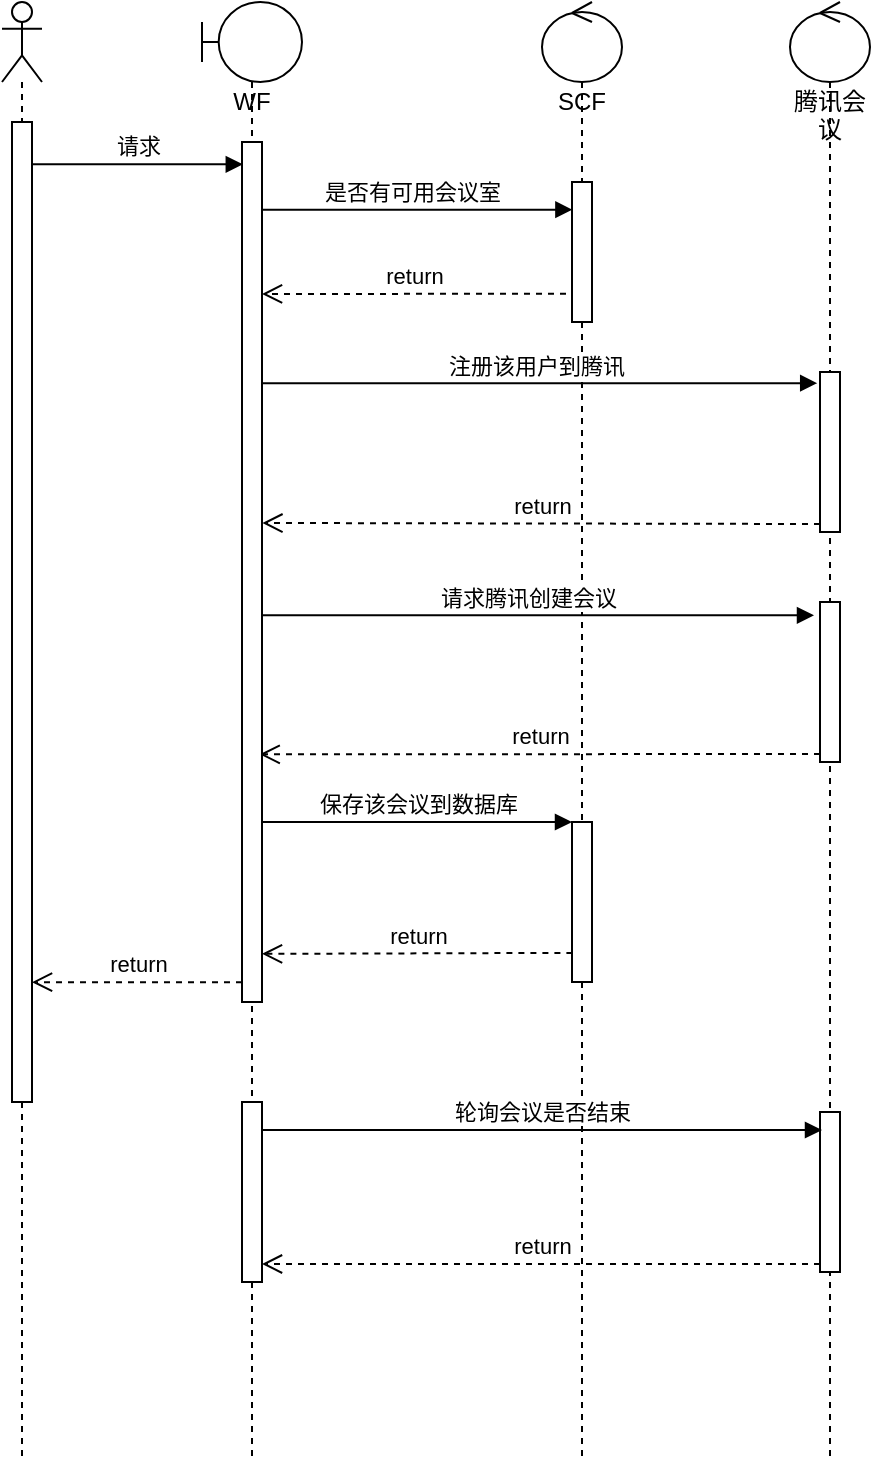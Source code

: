 <mxfile version="14.2.4" type="github">
  <diagram id="xVNADt7tzYEhVAf-94fL" name="第 1 页">
    <mxGraphModel dx="1483" dy="783" grid="1" gridSize="10" guides="1" tooltips="1" connect="1" arrows="1" fold="1" page="1" pageScale="1" pageWidth="827" pageHeight="1169" math="0" shadow="0">
      <root>
        <mxCell id="0" />
        <mxCell id="1" parent="0" />
        <mxCell id="V5x-x4cvyV8-CbPFyoAy-3" value="SCF" style="shape=umlLifeline;participant=umlControl;perimeter=lifelinePerimeter;whiteSpace=wrap;html=1;container=1;collapsible=0;recursiveResize=0;verticalAlign=top;spacingTop=36;outlineConnect=0;" parent="1" vertex="1">
          <mxGeometry x="270" y="30" width="40" height="730" as="geometry" />
        </mxCell>
        <mxCell id="V5x-x4cvyV8-CbPFyoAy-5" value="" style="html=1;points=[];perimeter=orthogonalPerimeter;" parent="V5x-x4cvyV8-CbPFyoAy-3" vertex="1">
          <mxGeometry x="15" y="90" width="10" height="70" as="geometry" />
        </mxCell>
        <mxCell id="V5x-x4cvyV8-CbPFyoAy-17" value="" style="html=1;points=[];perimeter=orthogonalPerimeter;" parent="V5x-x4cvyV8-CbPFyoAy-3" vertex="1">
          <mxGeometry x="15" y="410" width="10" height="80" as="geometry" />
        </mxCell>
        <mxCell id="V5x-x4cvyV8-CbPFyoAy-6" value="是否有可用会议室" style="html=1;verticalAlign=bottom;endArrow=block;entryX=0.02;entryY=0.198;entryDx=0;entryDy=0;entryPerimeter=0;" parent="1" target="V5x-x4cvyV8-CbPFyoAy-5" edge="1">
          <mxGeometry relative="1" as="geometry">
            <mxPoint x="125" y="133.86" as="sourcePoint" />
          </mxGeometry>
        </mxCell>
        <mxCell id="V5x-x4cvyV8-CbPFyoAy-7" value="return" style="html=1;verticalAlign=bottom;endArrow=open;dashed=1;endSize=8;exitX=-0.3;exitY=0.798;exitDx=0;exitDy=0;exitPerimeter=0;" parent="1" source="V5x-x4cvyV8-CbPFyoAy-5" edge="1">
          <mxGeometry relative="1" as="geometry">
            <mxPoint x="130" y="176" as="targetPoint" />
          </mxGeometry>
        </mxCell>
        <mxCell id="V5x-x4cvyV8-CbPFyoAy-10" value="腾讯会议" style="shape=umlLifeline;participant=umlControl;perimeter=lifelinePerimeter;whiteSpace=wrap;html=1;container=1;collapsible=0;recursiveResize=0;verticalAlign=top;spacingTop=36;outlineConnect=0;" parent="1" vertex="1">
          <mxGeometry x="394" y="30" width="40" height="730" as="geometry" />
        </mxCell>
        <mxCell id="V5x-x4cvyV8-CbPFyoAy-11" value="" style="html=1;points=[];perimeter=orthogonalPerimeter;" parent="V5x-x4cvyV8-CbPFyoAy-10" vertex="1">
          <mxGeometry x="15" y="185" width="10" height="80" as="geometry" />
        </mxCell>
        <mxCell id="V5x-x4cvyV8-CbPFyoAy-14" value="" style="html=1;points=[];perimeter=orthogonalPerimeter;" parent="V5x-x4cvyV8-CbPFyoAy-10" vertex="1">
          <mxGeometry x="15" y="300" width="10" height="80" as="geometry" />
        </mxCell>
        <mxCell id="V5x-x4cvyV8-CbPFyoAy-26" value="" style="html=1;points=[];perimeter=orthogonalPerimeter;" parent="V5x-x4cvyV8-CbPFyoAy-10" vertex="1">
          <mxGeometry x="15" y="555" width="10" height="80" as="geometry" />
        </mxCell>
        <mxCell id="V5x-x4cvyV8-CbPFyoAy-12" value="注册该用户到腾讯" style="html=1;verticalAlign=bottom;endArrow=block;entryX=-0.14;entryY=0.07;entryDx=0;entryDy=0;entryPerimeter=0;" parent="1" target="V5x-x4cvyV8-CbPFyoAy-11" edge="1">
          <mxGeometry relative="1" as="geometry">
            <mxPoint x="125" y="220.6" as="sourcePoint" />
          </mxGeometry>
        </mxCell>
        <mxCell id="V5x-x4cvyV8-CbPFyoAy-13" value="return" style="html=1;verticalAlign=bottom;endArrow=open;dashed=1;endSize=8;exitX=0;exitY=0.95;entryX=1.02;entryY=0.443;entryDx=0;entryDy=0;entryPerimeter=0;" parent="1" source="V5x-x4cvyV8-CbPFyoAy-11" edge="1" target="V5x-x4cvyV8-CbPFyoAy-22">
          <mxGeometry relative="1" as="geometry">
            <mxPoint x="125" y="291" as="targetPoint" />
          </mxGeometry>
        </mxCell>
        <mxCell id="V5x-x4cvyV8-CbPFyoAy-15" value="请求腾讯创建会议" style="html=1;verticalAlign=bottom;endArrow=block;entryX=-0.3;entryY=0.083;entryDx=0;entryDy=0;entryPerimeter=0;" parent="1" target="V5x-x4cvyV8-CbPFyoAy-14" edge="1">
          <mxGeometry relative="1" as="geometry">
            <mxPoint x="119.5" y="336.64" as="sourcePoint" />
          </mxGeometry>
        </mxCell>
        <mxCell id="V5x-x4cvyV8-CbPFyoAy-16" value="return" style="html=1;verticalAlign=bottom;endArrow=open;dashed=1;endSize=8;exitX=0;exitY=0.95;entryX=0.883;entryY=0.712;entryDx=0;entryDy=0;entryPerimeter=0;" parent="1" source="V5x-x4cvyV8-CbPFyoAy-14" edge="1" target="V5x-x4cvyV8-CbPFyoAy-22">
          <mxGeometry relative="1" as="geometry">
            <mxPoint x="125" y="406" as="targetPoint" />
          </mxGeometry>
        </mxCell>
        <mxCell id="V5x-x4cvyV8-CbPFyoAy-18" value="保存该会议到数据库" style="html=1;verticalAlign=bottom;endArrow=block;entryX=0;entryY=0;" parent="1" target="V5x-x4cvyV8-CbPFyoAy-17" edge="1">
          <mxGeometry relative="1" as="geometry">
            <mxPoint x="130" y="440" as="sourcePoint" />
          </mxGeometry>
        </mxCell>
        <mxCell id="V5x-x4cvyV8-CbPFyoAy-19" value="return" style="html=1;verticalAlign=bottom;endArrow=open;dashed=1;endSize=8;exitX=0.02;exitY=0.818;entryX=1;entryY=0.944;entryDx=0;entryDy=0;entryPerimeter=0;exitDx=0;exitDy=0;exitPerimeter=0;" parent="1" source="V5x-x4cvyV8-CbPFyoAy-17" target="V5x-x4cvyV8-CbPFyoAy-22" edge="1">
          <mxGeometry relative="1" as="geometry">
            <mxPoint x="125" y="516" as="targetPoint" />
          </mxGeometry>
        </mxCell>
        <mxCell id="V5x-x4cvyV8-CbPFyoAy-20" value="" style="shape=umlLifeline;participant=umlActor;perimeter=lifelinePerimeter;whiteSpace=wrap;html=1;container=1;collapsible=0;recursiveResize=0;verticalAlign=top;spacingTop=36;outlineConnect=0;" parent="1" vertex="1">
          <mxGeometry y="30" width="20" height="730" as="geometry" />
        </mxCell>
        <mxCell id="V5x-x4cvyV8-CbPFyoAy-23" value="" style="html=1;points=[];perimeter=orthogonalPerimeter;" parent="V5x-x4cvyV8-CbPFyoAy-20" vertex="1">
          <mxGeometry x="5" y="60" width="10" height="490" as="geometry" />
        </mxCell>
        <mxCell id="V5x-x4cvyV8-CbPFyoAy-21" value="WF" style="shape=umlLifeline;participant=umlBoundary;perimeter=lifelinePerimeter;whiteSpace=wrap;html=1;container=1;collapsible=0;recursiveResize=0;verticalAlign=top;spacingTop=36;outlineConnect=0;" parent="1" vertex="1">
          <mxGeometry x="100" y="30" width="50" height="730" as="geometry" />
        </mxCell>
        <mxCell id="V5x-x4cvyV8-CbPFyoAy-22" value="" style="html=1;points=[];perimeter=orthogonalPerimeter;" parent="V5x-x4cvyV8-CbPFyoAy-21" vertex="1">
          <mxGeometry x="20" y="70" width="10" height="430" as="geometry" />
        </mxCell>
        <mxCell id="V5x-x4cvyV8-CbPFyoAy-29" value="" style="html=1;points=[];perimeter=orthogonalPerimeter;" parent="V5x-x4cvyV8-CbPFyoAy-21" vertex="1">
          <mxGeometry x="20" y="550" width="10" height="90" as="geometry" />
        </mxCell>
        <mxCell id="V5x-x4cvyV8-CbPFyoAy-24" value="请求" style="html=1;verticalAlign=bottom;endArrow=block;entryX=0.04;entryY=0.026;entryDx=0;entryDy=0;entryPerimeter=0;" parent="1" target="V5x-x4cvyV8-CbPFyoAy-22" edge="1" source="V5x-x4cvyV8-CbPFyoAy-23">
          <mxGeometry width="80" relative="1" as="geometry">
            <mxPoint x="20" y="111" as="sourcePoint" />
            <mxPoint x="100" y="130" as="targetPoint" />
          </mxGeometry>
        </mxCell>
        <mxCell id="V5x-x4cvyV8-CbPFyoAy-25" value="return" style="html=1;verticalAlign=bottom;endArrow=open;dashed=1;endSize=8;exitX=0;exitY=0.977;exitDx=0;exitDy=0;exitPerimeter=0;" parent="1" target="V5x-x4cvyV8-CbPFyoAy-23" edge="1" source="V5x-x4cvyV8-CbPFyoAy-22">
          <mxGeometry relative="1" as="geometry">
            <mxPoint x="120" y="530" as="sourcePoint" />
            <mxPoint x="40" y="530" as="targetPoint" />
          </mxGeometry>
        </mxCell>
        <mxCell id="V5x-x4cvyV8-CbPFyoAy-28" value="return" style="html=1;verticalAlign=bottom;endArrow=open;dashed=1;endSize=8;exitX=0;exitY=0.95;" parent="1" source="V5x-x4cvyV8-CbPFyoAy-26" edge="1">
          <mxGeometry relative="1" as="geometry">
            <mxPoint x="130" y="661" as="targetPoint" />
          </mxGeometry>
        </mxCell>
        <mxCell id="V5x-x4cvyV8-CbPFyoAy-27" value="轮询会议是否结束" style="html=1;verticalAlign=bottom;endArrow=block;" parent="1" source="V5x-x4cvyV8-CbPFyoAy-29" edge="1">
          <mxGeometry relative="1" as="geometry">
            <mxPoint x="344" y="560" as="sourcePoint" />
            <mxPoint x="410" y="594" as="targetPoint" />
          </mxGeometry>
        </mxCell>
      </root>
    </mxGraphModel>
  </diagram>
</mxfile>
